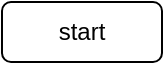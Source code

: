 <mxfile>
    <diagram id="dup8FodBKcBuNGYT-vea" name="Страница 1">
        <mxGraphModel dx="409" dy="431" grid="1" gridSize="10" guides="1" tooltips="1" connect="1" arrows="1" fold="1" page="1" pageScale="1" pageWidth="827" pageHeight="1169" math="0" shadow="0">
            <root>
                <mxCell id="0"/>
                <mxCell id="1" parent="0"/>
                <mxCell id="2" value="start" style="rounded=1;whiteSpace=wrap;html=1;" parent="1" vertex="1">
                    <mxGeometry x="70" y="10" width="80" height="30" as="geometry"/>
                </mxCell>
            </root>
        </mxGraphModel>
    </diagram>
</mxfile>